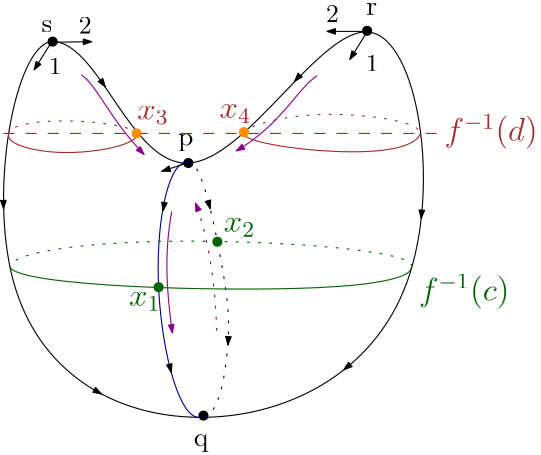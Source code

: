 <?xml version="1.0"?>
<!DOCTYPE ipe SYSTEM "ipe.dtd">
<ipe version="70206" creator="Ipe 7.2.7">
<info created="D:20180125163309" modified="D:20180518132950"/>
<ipestyle name="basic">
<symbol name="arrow/arc(spx)">
<path stroke="sym-stroke" fill="sym-stroke" pen="sym-pen">
0 0 m
-1 0.333 l
-1 -0.333 l
h
</path>
</symbol>
<symbol name="arrow/farc(spx)">
<path stroke="sym-stroke" fill="white" pen="sym-pen">
0 0 m
-1 0.333 l
-1 -0.333 l
h
</path>
</symbol>
<symbol name="arrow/ptarc(spx)">
<path stroke="sym-stroke" fill="sym-stroke" pen="sym-pen">
0 0 m
-1 0.333 l
-0.8 0 l
-1 -0.333 l
h
</path>
</symbol>
<symbol name="arrow/fptarc(spx)">
<path stroke="sym-stroke" fill="white" pen="sym-pen">
0 0 m
-1 0.333 l
-0.8 0 l
-1 -0.333 l
h
</path>
</symbol>
<symbol name="mark/circle(sx)" transformations="translations">
<path fill="sym-stroke">
0.6 0 0 0.6 0 0 e
0.4 0 0 0.4 0 0 e
</path>
</symbol>
<symbol name="mark/disk(sx)" transformations="translations">
<path fill="sym-stroke">
0.6 0 0 0.6 0 0 e
</path>
</symbol>
<symbol name="mark/fdisk(sfx)" transformations="translations">
<group>
<path fill="sym-fill">
0.5 0 0 0.5 0 0 e
</path>
<path fill="sym-stroke" fillrule="eofill">
0.6 0 0 0.6 0 0 e
0.4 0 0 0.4 0 0 e
</path>
</group>
</symbol>
<symbol name="mark/box(sx)" transformations="translations">
<path fill="sym-stroke" fillrule="eofill">
-0.6 -0.6 m
0.6 -0.6 l
0.6 0.6 l
-0.6 0.6 l
h
-0.4 -0.4 m
0.4 -0.4 l
0.4 0.4 l
-0.4 0.4 l
h
</path>
</symbol>
<symbol name="mark/square(sx)" transformations="translations">
<path fill="sym-stroke">
-0.6 -0.6 m
0.6 -0.6 l
0.6 0.6 l
-0.6 0.6 l
h
</path>
</symbol>
<symbol name="mark/fsquare(sfx)" transformations="translations">
<group>
<path fill="sym-fill">
-0.5 -0.5 m
0.5 -0.5 l
0.5 0.5 l
-0.5 0.5 l
h
</path>
<path fill="sym-stroke" fillrule="eofill">
-0.6 -0.6 m
0.6 -0.6 l
0.6 0.6 l
-0.6 0.6 l
h
-0.4 -0.4 m
0.4 -0.4 l
0.4 0.4 l
-0.4 0.4 l
h
</path>
</group>
</symbol>
<symbol name="mark/cross(sx)" transformations="translations">
<group>
<path fill="sym-stroke">
-0.43 -0.57 m
0.57 0.43 l
0.43 0.57 l
-0.57 -0.43 l
h
</path>
<path fill="sym-stroke">
-0.43 0.57 m
0.57 -0.43 l
0.43 -0.57 l
-0.57 0.43 l
h
</path>
</group>
</symbol>
<symbol name="arrow/fnormal(spx)">
<path stroke="sym-stroke" fill="white" pen="sym-pen">
0 0 m
-1 0.333 l
-1 -0.333 l
h
</path>
</symbol>
<symbol name="arrow/pointed(spx)">
<path stroke="sym-stroke" fill="sym-stroke" pen="sym-pen">
0 0 m
-1 0.333 l
-0.8 0 l
-1 -0.333 l
h
</path>
</symbol>
<symbol name="arrow/fpointed(spx)">
<path stroke="sym-stroke" fill="white" pen="sym-pen">
0 0 m
-1 0.333 l
-0.8 0 l
-1 -0.333 l
h
</path>
</symbol>
<symbol name="arrow/linear(spx)">
<path stroke="sym-stroke" pen="sym-pen">
-1 0.333 m
0 0 l
-1 -0.333 l
</path>
</symbol>
<symbol name="arrow/fdouble(spx)">
<path stroke="sym-stroke" fill="white" pen="sym-pen">
0 0 m
-1 0.333 l
-1 -0.333 l
h
-1 0 m
-2 0.333 l
-2 -0.333 l
h
</path>
</symbol>
<symbol name="arrow/double(spx)">
<path stroke="sym-stroke" fill="sym-stroke" pen="sym-pen">
0 0 m
-1 0.333 l
-1 -0.333 l
h
-1 0 m
-2 0.333 l
-2 -0.333 l
h
</path>
</symbol>
<pen name="heavier" value="0.8"/>
<pen name="fat" value="1.2"/>
<pen name="ultrafat" value="2"/>
<symbolsize name="large" value="5"/>
<symbolsize name="small" value="2"/>
<symbolsize name="tiny" value="1.1"/>
<arrowsize name="large" value="10"/>
<arrowsize name="small" value="5"/>
<arrowsize name="tiny" value="3"/>
<color name="red" value="1 0 0"/>
<color name="green" value="0 1 0"/>
<color name="blue" value="0 0 1"/>
<color name="yellow" value="1 1 0"/>
<color name="orange" value="1 0.647 0"/>
<color name="gold" value="1 0.843 0"/>
<color name="purple" value="0.627 0.125 0.941"/>
<color name="gray" value="0.745"/>
<color name="brown" value="0.647 0.165 0.165"/>
<color name="navy" value="0 0 0.502"/>
<color name="pink" value="1 0.753 0.796"/>
<color name="seagreen" value="0.18 0.545 0.341"/>
<color name="turquoise" value="0.251 0.878 0.816"/>
<color name="violet" value="0.933 0.51 0.933"/>
<color name="darkblue" value="0 0 0.545"/>
<color name="darkcyan" value="0 0.545 0.545"/>
<color name="darkgray" value="0.663"/>
<color name="darkgreen" value="0 0.392 0"/>
<color name="darkmagenta" value="0.545 0 0.545"/>
<color name="darkorange" value="1 0.549 0"/>
<color name="darkred" value="0.545 0 0"/>
<color name="lightblue" value="0.678 0.847 0.902"/>
<color name="lightcyan" value="0.878 1 1"/>
<color name="lightgray" value="0.827"/>
<color name="lightgreen" value="0.565 0.933 0.565"/>
<color name="lightyellow" value="1 1 0.878"/>
<dashstyle name="dashed" value="[4] 0"/>
<dashstyle name="dotted" value="[1 3] 0"/>
<dashstyle name="dash dotted" value="[4 2 1 2] 0"/>
<dashstyle name="dash dot dotted" value="[4 2 1 2 1 2] 0"/>
<textsize name="large" value="\large"/>
<textsize name="Large" value="\Large"/>
<textsize name="LARGE" value="\LARGE"/>
<textsize name="huge" value="\huge"/>
<textsize name="Huge" value="\Huge"/>
<textsize name="small" value="\small"/>
<textsize name="footnote" value="\footnotesize"/>
<textsize name="tiny" value="\tiny"/>
<textstyle name="center" begin="\begin{center}" end="\end{center}"/>
<textstyle name="itemize" begin="\begin{itemize}" end="\end{itemize}"/>
<textstyle name="item" begin="\begin{itemize}\item{}" end="\end{itemize}"/>
<gridsize name="4 pts" value="4"/>
<gridsize name="8 pts (~3 mm)" value="8"/>
<gridsize name="16 pts (~6 mm)" value="16"/>
<gridsize name="32 pts (~12 mm)" value="32"/>
<gridsize name="10 pts (~3.5 mm)" value="10"/>
<gridsize name="20 pts (~7 mm)" value="20"/>
<gridsize name="14 pts (~5 mm)" value="14"/>
<gridsize name="28 pts (~10 mm)" value="28"/>
<gridsize name="56 pts (~20 mm)" value="56"/>
<anglesize name="90 deg" value="90"/>
<anglesize name="60 deg" value="60"/>
<anglesize name="45 deg" value="45"/>
<anglesize name="30 deg" value="30"/>
<anglesize name="22.5 deg" value="22.5"/>
<opacity name="10%" value="0.1"/>
<opacity name="30%" value="0.3"/>
<opacity name="50%" value="0.5"/>
<opacity name="75%" value="0.75"/>
<tiling name="falling" angle="-60" step="4" width="1"/>
<tiling name="rising" angle="30" step="4" width="1"/>
</ipestyle>
<page>
<layer name="alpha"/>
<view layers="alpha" active="alpha"/>
<text layer="alpha" matrix="1 0 0 1 -155.468 143.084" transformations="translations" pos="176.809 683.16" stroke="black" type="label" width="3.93" height="4.289" depth="0" valign="baseline">s</text>
<path matrix="1 0 0 1 -192.415 141.81" stroke="black">
266.615 637.356 m
287.725 638.289
314.316 686.806
331.81 684.473 c
349.304 682.141
357.701 628.959
345.455 594.787 c
333.209 560.615
300.32 545.453
270.114 545.803 c
239.907 546.153
212.383 562.014
203.519 595.253 c
194.656 628.492
204.452 679.109
217.165 681.091 c
234.374 681.9
245.505 636.423
266.615 637.356 c
</path>
<use matrix="1 0 0 1 -192.415 141.81" name="mark/disk(sx)" pos="217.765 681.06" size="normal" stroke="black"/>
<use matrix="1 0 0 1 -192.415 141.81" name="mark/disk(sx)" pos="330.989 684.946" size="normal" stroke="black"/>
<use matrix="1 0 0 1 -192.415 141.81" name="mark/disk(sx)" pos="266.615 637.356" size="normal" stroke="black"/>
<use matrix="1 0 0 1 -192.415 141.81" name="mark/disk(sx)" pos="272.066 546.42" size="normal" stroke="black"/>
<text matrix="1 0 0 1 -56.0931 176.846" transformations="translations" pos="126.594 608.621" stroke="black" type="label" width="5.535" height="4.297" depth="1.93" valign="baseline">p</text>
<text matrix="1 0 0 1 -82.211 122.38" transformations="translations" pos="158.353 554.792" stroke="black" type="label" width="5.258" height="4.297" depth="1.93" valign="baseline">q</text>
<text matrix="1 0 0 1 -10.3901 184.111" transformations="translations" pos="148.664 648.453" stroke="black" type="label" width="3.902" height="4.289" depth="0" valign="baseline">r</text>
<path matrix="1 0 0 1 -15.0555 8.05294" stroke="0 0 0.541">
89.255 771.113 m
82.599 772.917
72.9386 731.148
85.366 680.223
92.754 679.56 c
</path>
<path matrix="1 0 0 1 -192.415 141.81" stroke="darkblue" dash="dotted">
266.615 637.356 m
270.887 639.495
280.77 593.578
282.044 572.557
277 544.124
270.114 545.803 c
</path>
<path matrix="1 0 0 1 -192.415 141.81" stroke="brown" fill="white" dash="dashed">
200 648 m
360 648 l
360 648 l
</path>
<path matrix="1 0 0 1 -192.415 141.81" stroke="brown">
201.959 647.778 m
201.067 644.655
216.01 639.749
241.548 642.425
249.243 646.997
248.239 648.001
248.239 648.001 c
</path>
<path matrix="1 0 0 1 -192.415 141.81" stroke="brown" dash="dotted">
248.239 648.001 m
247.793 649.897
226.047 654.246
202.628 651.458
201.959 648.112 c
</path>
<path matrix="1 0 0 1 -192.415 141.81" stroke="brown">
286.589 648.113 m
285.811 645.903
310.097 640.238
347.363 641.194
350.162 647.952 c
</path>
<path matrix="1 0 0 1 -192.415 141.81" stroke="brown" dash="dotted">
286.501 648.066 m
287.973 650.889
310.684 657.073
350.496 652.166
350.162 648.263
349.939 648.263 c
</path>
<text matrix="1 0 0 1 -198.467 134.165" transformations="translations" pos="364.881 652.979" stroke="brown" type="label" width="33.553" height="9.474" depth="2.99" valign="baseline" size="large" style="math">f^{-1}(d)</text>
<use matrix="1 0 0 1 -192.415 141.81" name="mark/disk(sx)" pos="248 648" size="normal" stroke="darkorange"/>
<use matrix="1 0 0 1 -192.415 141.81" name="mark/disk(sx)" pos="286.669 648.461" size="normal" stroke="darkorange"/>
<text matrix="1 0 0 1 -187.138 113.916" transformations="translations" pos="242.944 680.877" stroke="brown" type="label" width="11.384" height="5.151" depth="1.79" valign="baseline" size="large" style="math">x_{3}</text>
<text matrix="1 0 0 1 -182.803 107.697" transformations="translations" pos="268.199 687.662" stroke="brown" type="label" width="11.384" height="5.151" depth="1.79" valign="baseline" size="large" style="math">x_{4}</text>
<path matrix="1 0 0 1 -192.415 141.81" stroke="darkgreen">
202.296 600.041 m
204.75 592.931
351.939 588.732
346.749 599.708
346.749 599.708 c
</path>
<path matrix="1 0 0 1 -192.415 141.81" stroke="darkgreen" dash="dotted">
347.04 600.085 m
347.993 605.974
249.226 613.089
202.52 604.683
202.52 600.051 c
</path>
<use matrix="1 0 0 1 -192.415 141.81" name="mark/disk(sx)" pos="277.07 609.007" size="normal" stroke="darkgreen"/>
<use matrix="1 0 0 1 -194.69 141.681" name="mark/disk(sx)" pos="258.196 592.77" size="normal" stroke="darkgreen"/>
<text matrix="1 0 0 1 -197.489 138.33" transformations="translations" pos="284.437 616.111" stroke="darkgreen" type="label" width="11.384" height="5.151" depth="1.79" valign="baseline" size="large" style="math">x_{2}</text>
<text matrix="1 0 0 1 -236.487 109.335" transformations="translations" pos="289.366 618.43" stroke="darkgreen" type="label" width="11.384" height="5.151" depth="1.79" valign="baseline" size="large" style="math">x_{1}</text>
<path matrix="1 0 0 1 -15.0555 8.05294" stroke="darkmagenta" arrow="normal/tiny">
50.7007 802.888 m
56.5973 798.904
60.9002 786.952
73.3307 774.202 c
</path>
<path matrix="1 0 0 1 -15.0555 8.05294" stroke="darkmagenta" arrow="normal/tiny">
135.643 802.569 m
128.79 798.267
122.734 784.88
106.479 775.477 c
</path>
<path matrix="1 0 0 1 -15.0555 8.05294" stroke="darkmagenta" arrow="normal/tiny">
83.3095 753.62 m
80.6414 739.551
81.2377 725.859
83.5167 709.906 c
</path>
<path matrix="1 0 0 1 -15.0555 8.05294" stroke="darkmagenta" dash="dotted" arrow="normal/tiny">
99.4692 710.735 m
98.8477 733.11
94.9113 749.063
91.8037 756.728 c
</path>
<path matrix="1 0 0 1 -15.0555 8.05294" stroke="darkgray" cap="1">
84.1939 739.558 m
84.1939 739.558 l
</path>
<text matrix="1 0 0 1 -34.6276 -1.05038" transformations="translations" pos="191.864 730.743" stroke="darkgreen" type="label" width="32.508" height="9.474" depth="2.99" valign="baseline" size="large" style="math">f^{-1}(c)</text>
<path matrix="1 0 0 1 -15.0555 8.05294" stroke="black" arrow="normal/tiny">
80.3653 755.18 m
80.1581 753.937 l
</path>
<path matrix="1 0 0 1 -15.0555 8.05294" stroke="black" arrow="normal/tiny">
96.6079 756.527 m
97.1466 754.641 l
</path>
<path matrix="1 0 0 1 -15.0555 8.05294" stroke="black" arrow="normal/tiny">
58.7072 799.474 m
59.3673 798.531 l
</path>
<path matrix="1 0 0 1 -15.0555 8.05294" stroke="black" arrow="normal/tiny">
128.622 801.771 m
127.534 800.538 l
</path>
<path matrix="1 0 0 1 -15.0555 8.05294" stroke="black" arrow="normal/tiny">
39.9647 814.585 m
33.7495 804.64 l
</path>
<path matrix="1 0 0 1 -15.0555 8.05294" stroke="black" arrow="normal/tiny">
40.1719 814.585 m
54.4671 814.792 l
</path>
<path matrix="1 0 0 1 -15.0555 8.05294" stroke="black" arrow="normal/tiny">
89.2984 771.275 m
79.7233 768.156 l
</path>
<path matrix="1 0 0 1 -15.0555 8.05294" stroke="black" arrow="normal/tiny">
153.202 818.493 m
139.197 818.493 l
</path>
<path matrix="1 0 0 1 98.6015 11.8236" stroke="black" arrow="normal/tiny">
39.9647 814.585 m
33.7495 804.64 l
</path>
<path matrix="1 0 0 1 -15.0555 8.05294" stroke="black" arrow="normal/tiny">
22.6826 756.982 m
22.7552 754.661 l
</path>
<path matrix="1 0 0 1 -15.0555 8.05294" stroke="black" arrow="normal/tiny">
173.265 753.511 m
173.094 751.15 l
</path>
<path matrix="1 0 0 1 -15.0555 8.05294" stroke="black" arrow="normal/tiny">
146.757 697.922 m
145.25 696.695 l
</path>
<path matrix="1 0 0 1 -15.0555 8.05294" stroke="black" arrow="normal/tiny">
56.2657 688.946 m
57.9826 687.958 l
</path>
<path matrix="1 0 0 1 -15.0555 8.05294" stroke="black" arrow="normal/tiny">
82.4703 698.354 m
83.1399 695.732 l
</path>
<path matrix="1 0 0 1 -15.0555 8.05294" stroke="black" arrow="normal/tiny">
103.55 706.325 m
103.507 705.638 l
</path>
<text matrix="1 0 0 1 -56.0204 -4.90179" transformations="translations" pos="80 816" stroke="black" type="label" width="4.608" height="5.778" depth="0" valign="baseline" size="small">1</text>
<text matrix="1 0 0 1 -41.3151 10.854" transformations="translations" pos="76.1082 814.92" stroke="black" type="label" width="4.608" height="5.778" depth="0" valign="baseline" size="small">2</text>
<text matrix="1 0 0 1 47.6174 15.056" transformations="translations" pos="76.1082 814.92" stroke="black" type="label" width="4.608" height="5.778" depth="0" valign="baseline" size="small">2</text>
<text matrix="1 0 0 1 58.1212 -3.85164" transformations="translations" pos="80 816" stroke="black" type="label" width="4.608" height="5.778" depth="0" valign="baseline" size="small" style="math">1</text>
</page>
</ipe>
